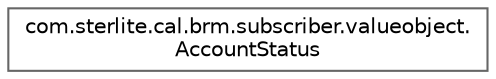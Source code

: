 digraph "Graphical Class Hierarchy"
{
 // LATEX_PDF_SIZE
  bgcolor="transparent";
  edge [fontname=Helvetica,fontsize=10,labelfontname=Helvetica,labelfontsize=10];
  node [fontname=Helvetica,fontsize=10,shape=box,height=0.2,width=0.4];
  rankdir="LR";
  Node0 [id="Node000000",label="com.sterlite.cal.brm.subscriber.valueobject.\lAccountStatus",height=0.2,width=0.4,color="grey40", fillcolor="white", style="filled",URL="$enumcom_1_1sterlite_1_1cal_1_1brm_1_1subscriber_1_1valueobject_1_1_account_status.html",tooltip=" "];
}
